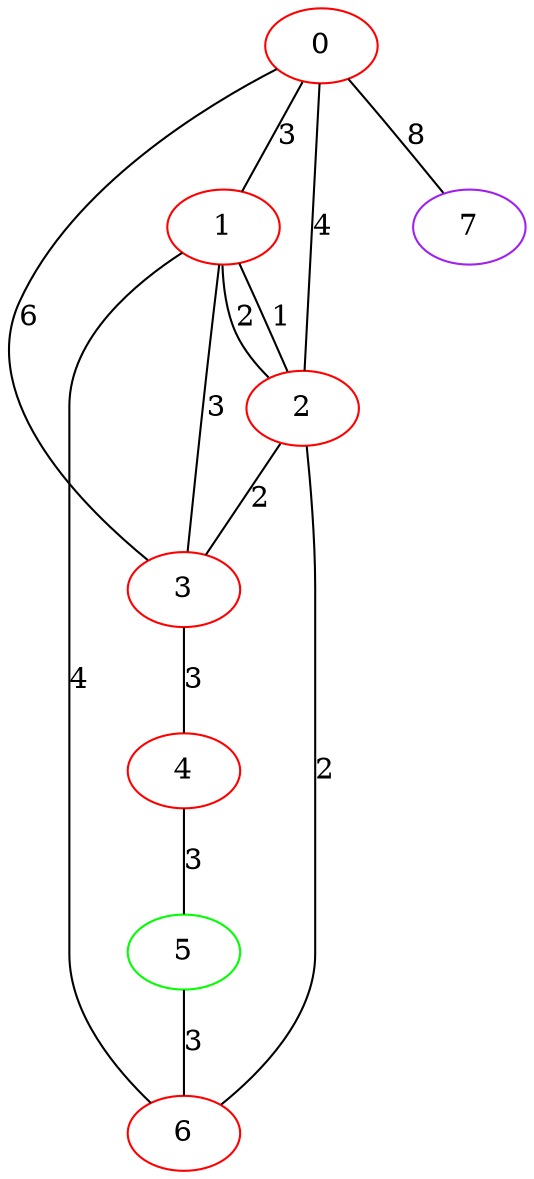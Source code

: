 graph "" {
0 [color=red, weight=1];
1 [color=red, weight=1];
2 [color=red, weight=1];
3 [color=red, weight=1];
4 [color=red, weight=1];
5 [color=green, weight=2];
6 [color=red, weight=1];
7 [color=purple, weight=4];
0 -- 1  [key=0, label=3];
0 -- 2  [key=0, label=4];
0 -- 3  [key=0, label=6];
0 -- 7  [key=0, label=8];
1 -- 2  [key=0, label=2];
1 -- 2  [key=1, label=1];
1 -- 3  [key=0, label=3];
1 -- 6  [key=0, label=4];
2 -- 3  [key=0, label=2];
2 -- 6  [key=0, label=2];
3 -- 4  [key=0, label=3];
4 -- 5  [key=0, label=3];
5 -- 6  [key=0, label=3];
}
